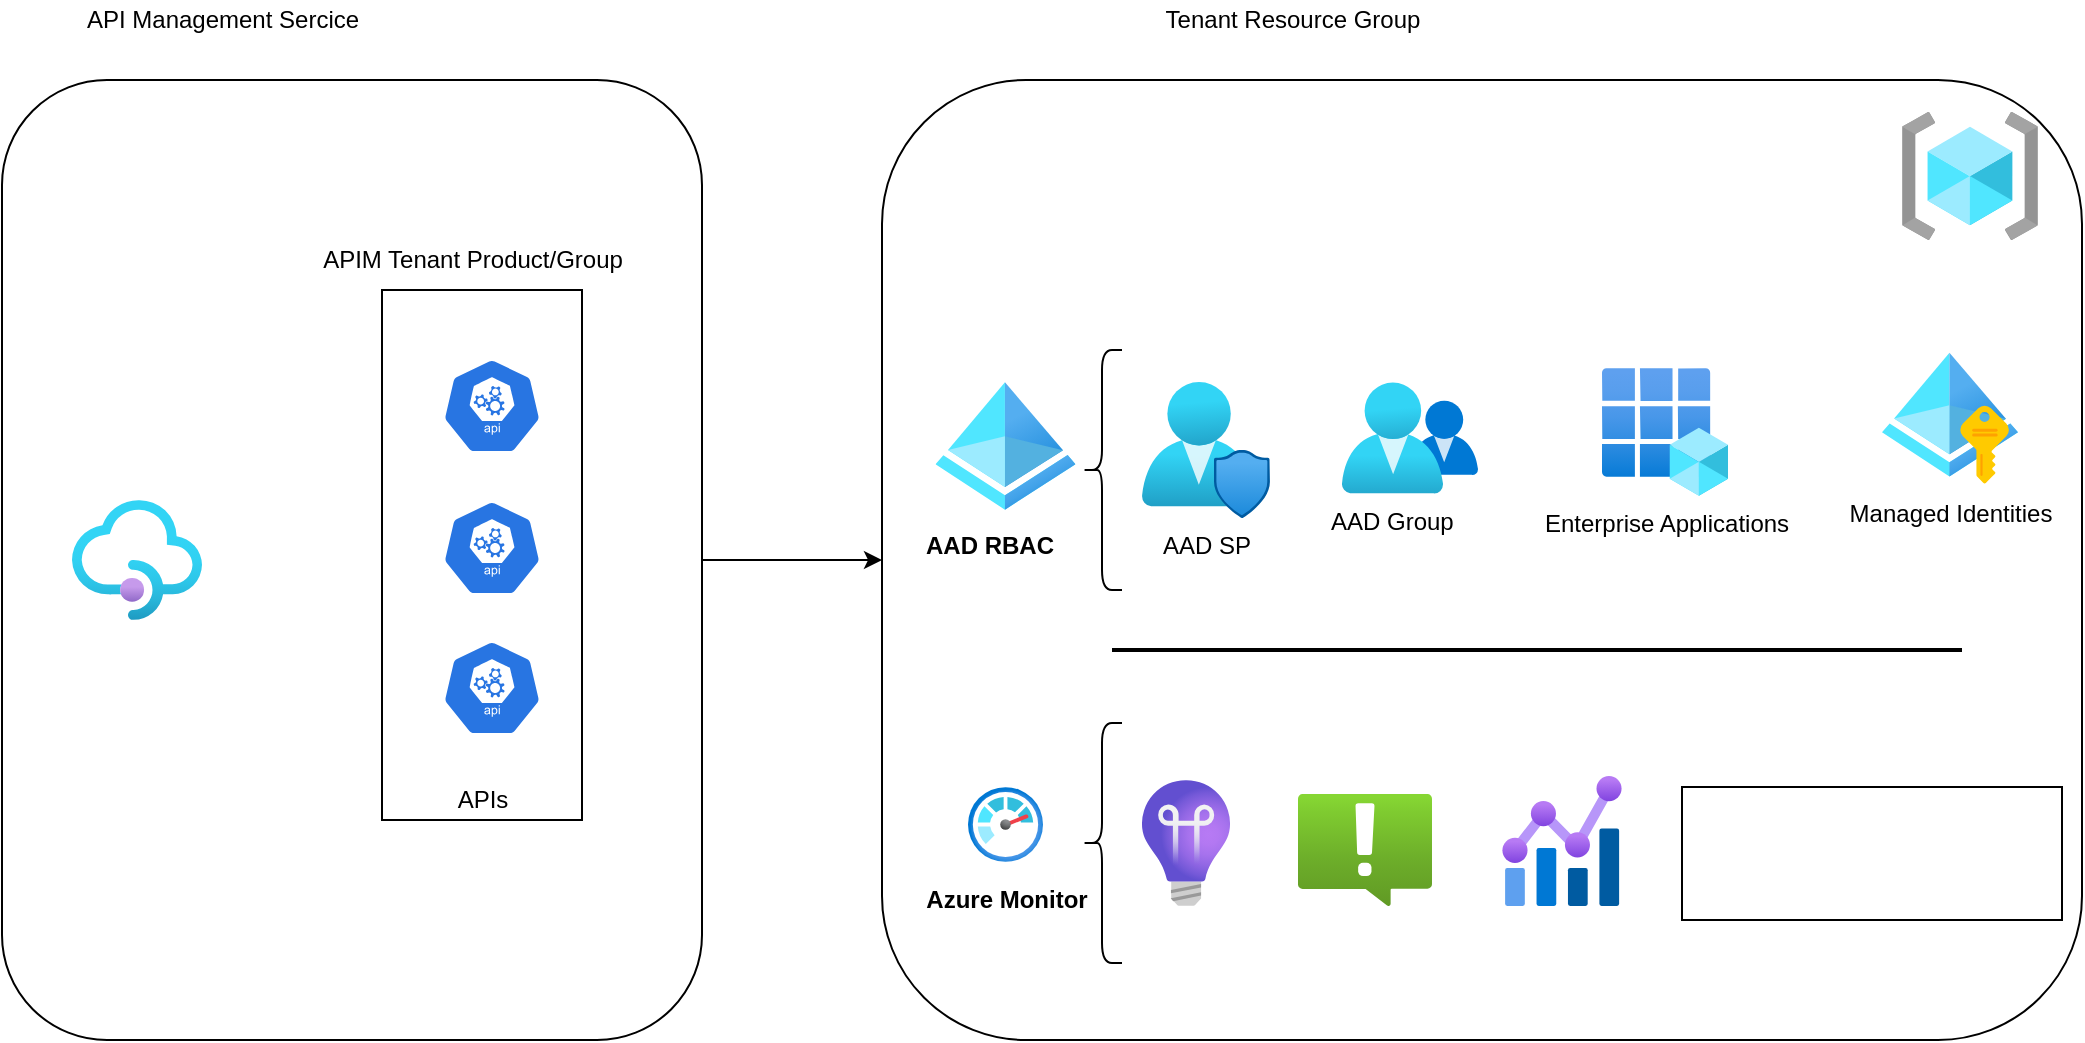 <mxfile>
    <diagram id="PLmIlb0-qYM0k5oFZVpn" name="Page-1">
        <mxGraphModel dx="1954" dy="1142" grid="1" gridSize="10" guides="1" tooltips="1" connect="1" arrows="1" fold="1" page="1" pageScale="1" pageWidth="1100" pageHeight="850" math="0" shadow="0">
            <root>
                <mxCell id="0"/>
                <mxCell id="1" parent="0"/>
                <mxCell id="12" value="" style="rounded=1;whiteSpace=wrap;html=1;fillColor=none;" vertex="1" parent="1">
                    <mxGeometry x="470" y="290" width="600" height="480" as="geometry"/>
                </mxCell>
                <mxCell id="4" value="" style="aspect=fixed;html=1;points=[];align=center;image;fontSize=12;image=img/lib/azure2/management_governance/Alerts.svg;" vertex="1" parent="1">
                    <mxGeometry x="678" y="647" width="67" height="56.0" as="geometry"/>
                </mxCell>
                <mxCell id="2" value="" style="aspect=fixed;html=1;points=[];align=center;image;fontSize=12;image=img/lib/azure2/devops/Application_Insights.svg;" vertex="1" parent="1">
                    <mxGeometry x="600" y="640" width="44" height="63" as="geometry"/>
                </mxCell>
                <mxCell id="5" value="" style="aspect=fixed;html=1;points=[];align=center;image;fontSize=12;image=img/lib/azure2/management_governance/Metrics.svg;" vertex="1" parent="1">
                    <mxGeometry x="780" y="638" width="60" height="65" as="geometry"/>
                </mxCell>
                <mxCell id="6" value="Enterprise Applications&lt;br&gt;" style="aspect=fixed;html=1;points=[];align=center;image;fontSize=12;image=img/lib/azure2/identity/App_Registrations.svg;" vertex="1" parent="1">
                    <mxGeometry x="830" y="434" width="63" height="64" as="geometry"/>
                </mxCell>
                <mxCell id="9" value="" style="aspect=fixed;html=1;points=[];align=center;image;fontSize=12;image=img/lib/azure2/general/Resource_Groups.svg;" vertex="1" parent="1">
                    <mxGeometry x="980" y="306" width="68" height="64" as="geometry"/>
                </mxCell>
                <mxCell id="10" value="AAD SP" style="aspect=fixed;html=1;points=[];align=center;image;fontSize=12;image=img/lib/azure2/management_governance/User_Privacy.svg;" vertex="1" parent="1">
                    <mxGeometry x="600" y="441" width="64" height="68" as="geometry"/>
                </mxCell>
                <mxCell id="13" value="AAD Group&lt;span style=&quot;white-space: pre&quot;&gt;&#9;&lt;/span&gt;" style="aspect=fixed;html=1;points=[];align=center;image;fontSize=12;image=img/lib/azure2/identity/Groups.svg;" vertex="1" parent="1">
                    <mxGeometry x="700" y="441" width="68" height="56.0" as="geometry"/>
                </mxCell>
                <mxCell id="25" style="edgeStyle=none;html=1;entryX=0;entryY=0.5;entryDx=0;entryDy=0;" edge="1" parent="1" source="14" target="12">
                    <mxGeometry relative="1" as="geometry"/>
                </mxCell>
                <mxCell id="14" value="" style="rounded=1;whiteSpace=wrap;html=1;fillColor=none;" vertex="1" parent="1">
                    <mxGeometry x="30" y="290" width="350" height="480" as="geometry"/>
                </mxCell>
                <mxCell id="16" value="" style="sketch=0;html=1;dashed=0;whitespace=wrap;fillColor=#2875E2;strokeColor=#ffffff;points=[[0.005,0.63,0],[0.1,0.2,0],[0.9,0.2,0],[0.5,0,0],[0.995,0.63,0],[0.72,0.99,0],[0.5,1,0],[0.28,0.99,0]];shape=mxgraph.kubernetes.icon;prIcon=api" vertex="1" parent="1">
                    <mxGeometry x="250" y="500" width="50" height="48" as="geometry"/>
                </mxCell>
                <mxCell id="17" value="" style="sketch=0;html=1;dashed=0;whitespace=wrap;fillColor=#2875E2;strokeColor=#ffffff;points=[[0.005,0.63,0],[0.1,0.2,0],[0.9,0.2,0],[0.5,0,0],[0.995,0.63,0],[0.72,0.99,0],[0.5,1,0],[0.28,0.99,0]];shape=mxgraph.kubernetes.icon;prIcon=api" vertex="1" parent="1">
                    <mxGeometry x="250" y="429" width="50" height="48" as="geometry"/>
                </mxCell>
                <mxCell id="18" value="" style="sketch=0;html=1;dashed=0;whitespace=wrap;fillColor=#2875E2;strokeColor=#ffffff;points=[[0.005,0.63,0],[0.1,0.2,0],[0.9,0.2,0],[0.5,0,0],[0.995,0.63,0],[0.72,0.99,0],[0.5,1,0],[0.28,0.99,0]];shape=mxgraph.kubernetes.icon;prIcon=api" vertex="1" parent="1">
                    <mxGeometry x="250" y="570" width="50" height="48" as="geometry"/>
                </mxCell>
                <mxCell id="19" value="API Management Sercice" style="text;html=1;align=center;verticalAlign=middle;resizable=0;points=[];autosize=1;strokeColor=none;fillColor=none;" vertex="1" parent="1">
                    <mxGeometry x="65" y="250" width="150" height="20" as="geometry"/>
                </mxCell>
                <mxCell id="20" value="Tenant Resource Group" style="text;html=1;align=center;verticalAlign=middle;resizable=0;points=[];autosize=1;strokeColor=none;fillColor=none;" vertex="1" parent="1">
                    <mxGeometry x="605" y="250" width="140" height="20" as="geometry"/>
                </mxCell>
                <mxCell id="22" value="" style="rounded=0;whiteSpace=wrap;html=1;fillColor=none;" vertex="1" parent="1">
                    <mxGeometry x="220" y="395" width="100" height="265" as="geometry"/>
                </mxCell>
                <mxCell id="23" value="APIM Tenant Product/Group" style="text;html=1;align=center;verticalAlign=middle;resizable=0;points=[];autosize=1;strokeColor=none;fillColor=none;" vertex="1" parent="1">
                    <mxGeometry x="180" y="370" width="170" height="20" as="geometry"/>
                </mxCell>
                <mxCell id="24" value="APIs" style="text;html=1;align=center;verticalAlign=middle;resizable=0;points=[];autosize=1;strokeColor=none;fillColor=none;" vertex="1" parent="1">
                    <mxGeometry x="250" y="640" width="40" height="20" as="geometry"/>
                </mxCell>
                <mxCell id="26" value="" style="aspect=fixed;html=1;points=[];align=center;image;fontSize=12;image=img/lib/azure2/integration/API_Management_Services.svg;fillColor=none;" vertex="1" parent="1">
                    <mxGeometry x="65" y="500" width="65" height="60" as="geometry"/>
                </mxCell>
                <mxCell id="27" value="Managed Identities" style="aspect=fixed;html=1;points=[];align=center;image;fontSize=12;image=img/lib/azure2/identity/Managed_Identities.svg;fillColor=none;" vertex="1" parent="1">
                    <mxGeometry x="970" y="425" width="68" height="68" as="geometry"/>
                </mxCell>
                <mxCell id="29" value="" style="shape=curlyBracket;whiteSpace=wrap;html=1;rounded=1;fillColor=none;size=0.5;" vertex="1" parent="1">
                    <mxGeometry x="570" y="425" width="20" height="120" as="geometry"/>
                </mxCell>
                <mxCell id="30" value="" style="shape=curlyBracket;whiteSpace=wrap;html=1;rounded=1;fillColor=none;" vertex="1" parent="1">
                    <mxGeometry x="570" y="611.5" width="20" height="120" as="geometry"/>
                </mxCell>
                <mxCell id="31" value="" style="aspect=fixed;html=1;points=[];align=center;image;fontSize=12;image=img/lib/azure2/management_governance/Monitor.svg;fillColor=none;" vertex="1" parent="1">
                    <mxGeometry x="513" y="643.5" width="37.5" height="37.5" as="geometry"/>
                </mxCell>
                <mxCell id="32" value="&lt;b&gt;Azure Monitor&lt;/b&gt;" style="text;html=1;align=center;verticalAlign=middle;resizable=0;points=[];autosize=1;strokeColor=none;fillColor=none;" vertex="1" parent="1">
                    <mxGeometry x="481.75" y="690" width="100" height="20" as="geometry"/>
                </mxCell>
                <mxCell id="33" value="" style="aspect=fixed;html=1;points=[];align=center;image;fontSize=12;image=img/lib/azure2/identity/Azure_Active_Directory.svg;fillColor=none;" vertex="1" parent="1">
                    <mxGeometry x="496.75" y="441" width="70" height="64" as="geometry"/>
                </mxCell>
                <mxCell id="35" value="&lt;div style=&quot;text-align: center&quot;&gt;&lt;span&gt;&lt;font face=&quot;helvetica&quot;&gt;&lt;b&gt;AAD RBAC&lt;/b&gt;&lt;/font&gt;&lt;/span&gt;&lt;/div&gt;" style="text;whiteSpace=wrap;html=1;" vertex="1" parent="1">
                    <mxGeometry x="490" y="509" width="110" height="30" as="geometry"/>
                </mxCell>
                <mxCell id="42" value="" style="line;strokeWidth=2;html=1;fillColor=none;" vertex="1" parent="1">
                    <mxGeometry x="585" y="570" width="425" height="10" as="geometry"/>
                </mxCell>
                <mxCell id="43" value="" style="rounded=0;whiteSpace=wrap;html=1;fillColor=none;" vertex="1" parent="1">
                    <mxGeometry x="870" y="643.5" width="190" height="66.5" as="geometry"/>
                </mxCell>
            </root>
        </mxGraphModel>
    </diagram>
</mxfile>